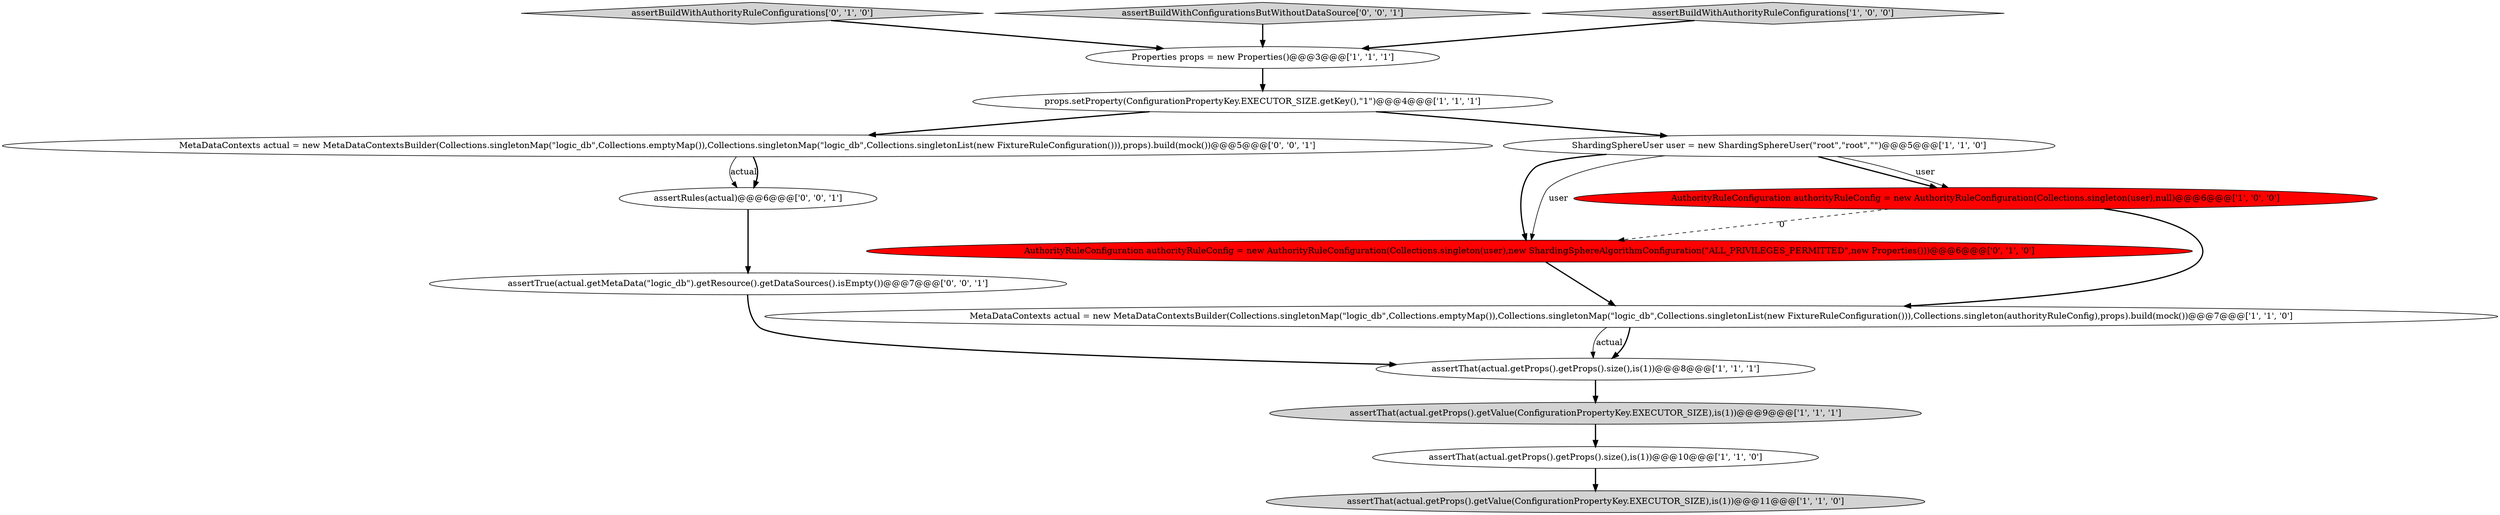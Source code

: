 digraph {
2 [style = filled, label = "Properties props = new Properties()@@@3@@@['1', '1', '1']", fillcolor = white, shape = ellipse image = "AAA0AAABBB1BBB"];
10 [style = filled, label = "assertBuildWithAuthorityRuleConfigurations['0', '1', '0']", fillcolor = lightgray, shape = diamond image = "AAA0AAABBB2BBB"];
15 [style = filled, label = "MetaDataContexts actual = new MetaDataContextsBuilder(Collections.singletonMap(\"logic_db\",Collections.emptyMap()),Collections.singletonMap(\"logic_db\",Collections.singletonList(new FixtureRuleConfiguration())),props).build(mock())@@@5@@@['0', '0', '1']", fillcolor = white, shape = ellipse image = "AAA0AAABBB3BBB"];
0 [style = filled, label = "ShardingSphereUser user = new ShardingSphereUser(\"root\",\"root\",\"\")@@@5@@@['1', '1', '0']", fillcolor = white, shape = ellipse image = "AAA0AAABBB1BBB"];
11 [style = filled, label = "AuthorityRuleConfiguration authorityRuleConfig = new AuthorityRuleConfiguration(Collections.singleton(user),new ShardingSphereAlgorithmConfiguration(\"ALL_PRIVILEGES_PERMITTED\",new Properties()))@@@6@@@['0', '1', '0']", fillcolor = red, shape = ellipse image = "AAA1AAABBB2BBB"];
14 [style = filled, label = "assertBuildWithConfigurationsButWithoutDataSource['0', '0', '1']", fillcolor = lightgray, shape = diamond image = "AAA0AAABBB3BBB"];
1 [style = filled, label = "assertThat(actual.getProps().getValue(ConfigurationPropertyKey.EXECUTOR_SIZE),is(1))@@@9@@@['1', '1', '1']", fillcolor = lightgray, shape = ellipse image = "AAA0AAABBB1BBB"];
13 [style = filled, label = "assertTrue(actual.getMetaData(\"logic_db\").getResource().getDataSources().isEmpty())@@@7@@@['0', '0', '1']", fillcolor = white, shape = ellipse image = "AAA0AAABBB3BBB"];
12 [style = filled, label = "assertRules(actual)@@@6@@@['0', '0', '1']", fillcolor = white, shape = ellipse image = "AAA0AAABBB3BBB"];
5 [style = filled, label = "assertThat(actual.getProps().getProps().size(),is(1))@@@10@@@['1', '1', '0']", fillcolor = white, shape = ellipse image = "AAA0AAABBB1BBB"];
3 [style = filled, label = "assertThat(actual.getProps().getProps().size(),is(1))@@@8@@@['1', '1', '1']", fillcolor = white, shape = ellipse image = "AAA0AAABBB1BBB"];
4 [style = filled, label = "assertBuildWithAuthorityRuleConfigurations['1', '0', '0']", fillcolor = lightgray, shape = diamond image = "AAA0AAABBB1BBB"];
6 [style = filled, label = "AuthorityRuleConfiguration authorityRuleConfig = new AuthorityRuleConfiguration(Collections.singleton(user),null)@@@6@@@['1', '0', '0']", fillcolor = red, shape = ellipse image = "AAA1AAABBB1BBB"];
8 [style = filled, label = "props.setProperty(ConfigurationPropertyKey.EXECUTOR_SIZE.getKey(),\"1\")@@@4@@@['1', '1', '1']", fillcolor = white, shape = ellipse image = "AAA0AAABBB1BBB"];
9 [style = filled, label = "MetaDataContexts actual = new MetaDataContextsBuilder(Collections.singletonMap(\"logic_db\",Collections.emptyMap()),Collections.singletonMap(\"logic_db\",Collections.singletonList(new FixtureRuleConfiguration())),Collections.singleton(authorityRuleConfig),props).build(mock())@@@7@@@['1', '1', '0']", fillcolor = white, shape = ellipse image = "AAA0AAABBB1BBB"];
7 [style = filled, label = "assertThat(actual.getProps().getValue(ConfigurationPropertyKey.EXECUTOR_SIZE),is(1))@@@11@@@['1', '1', '0']", fillcolor = lightgray, shape = ellipse image = "AAA0AAABBB1BBB"];
1->5 [style = bold, label=""];
8->15 [style = bold, label=""];
3->1 [style = bold, label=""];
0->6 [style = bold, label=""];
0->6 [style = solid, label="user"];
6->11 [style = dashed, label="0"];
0->11 [style = bold, label=""];
4->2 [style = bold, label=""];
11->9 [style = bold, label=""];
9->3 [style = solid, label="actual"];
8->0 [style = bold, label=""];
12->13 [style = bold, label=""];
15->12 [style = solid, label="actual"];
13->3 [style = bold, label=""];
9->3 [style = bold, label=""];
5->7 [style = bold, label=""];
0->11 [style = solid, label="user"];
10->2 [style = bold, label=""];
15->12 [style = bold, label=""];
14->2 [style = bold, label=""];
6->9 [style = bold, label=""];
2->8 [style = bold, label=""];
}
